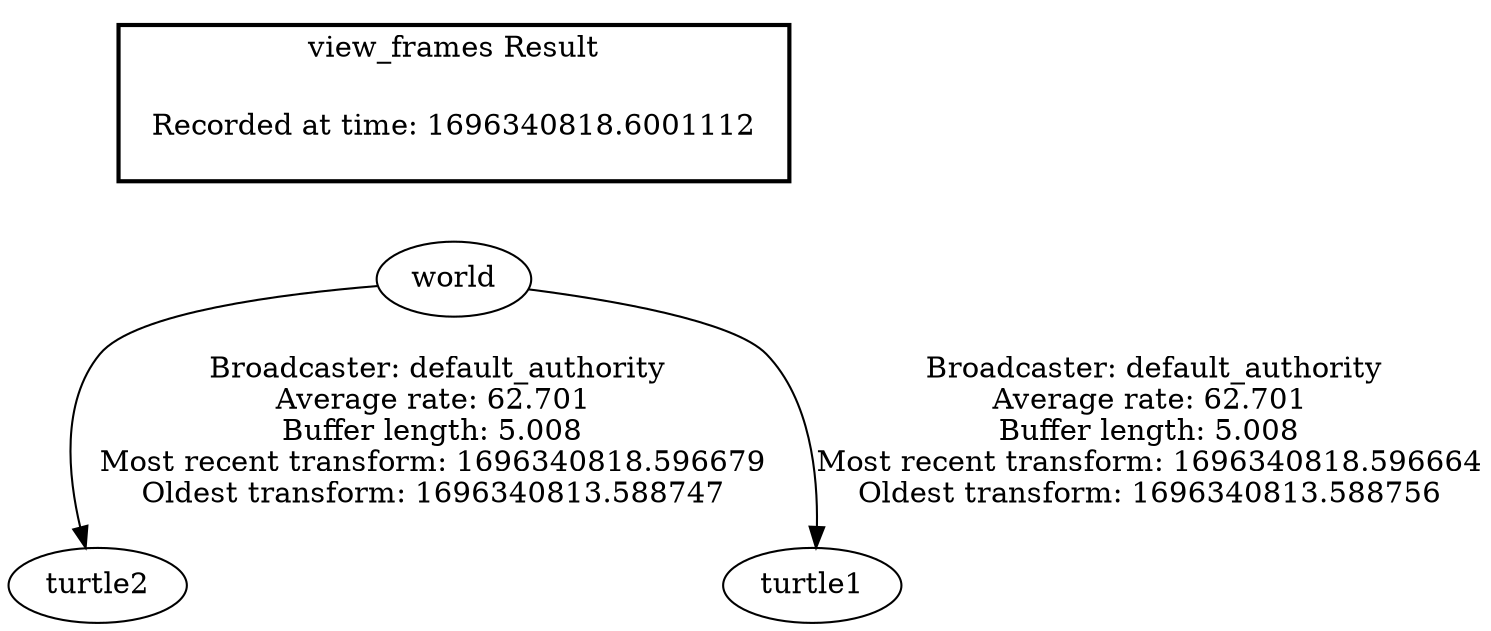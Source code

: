 digraph G {
"world" -> "turtle2"[label=" Broadcaster: default_authority\nAverage rate: 62.701\nBuffer length: 5.008\nMost recent transform: 1696340818.596679\nOldest transform: 1696340813.588747\n"];
"world" -> "turtle1"[label=" Broadcaster: default_authority\nAverage rate: 62.701\nBuffer length: 5.008\nMost recent transform: 1696340818.596664\nOldest transform: 1696340813.588756\n"];
edge [style=invis];
 subgraph cluster_legend { style=bold; color=black; label ="view_frames Result";
"Recorded at time: 1696340818.6001112"[ shape=plaintext ] ;
}->"world";
}